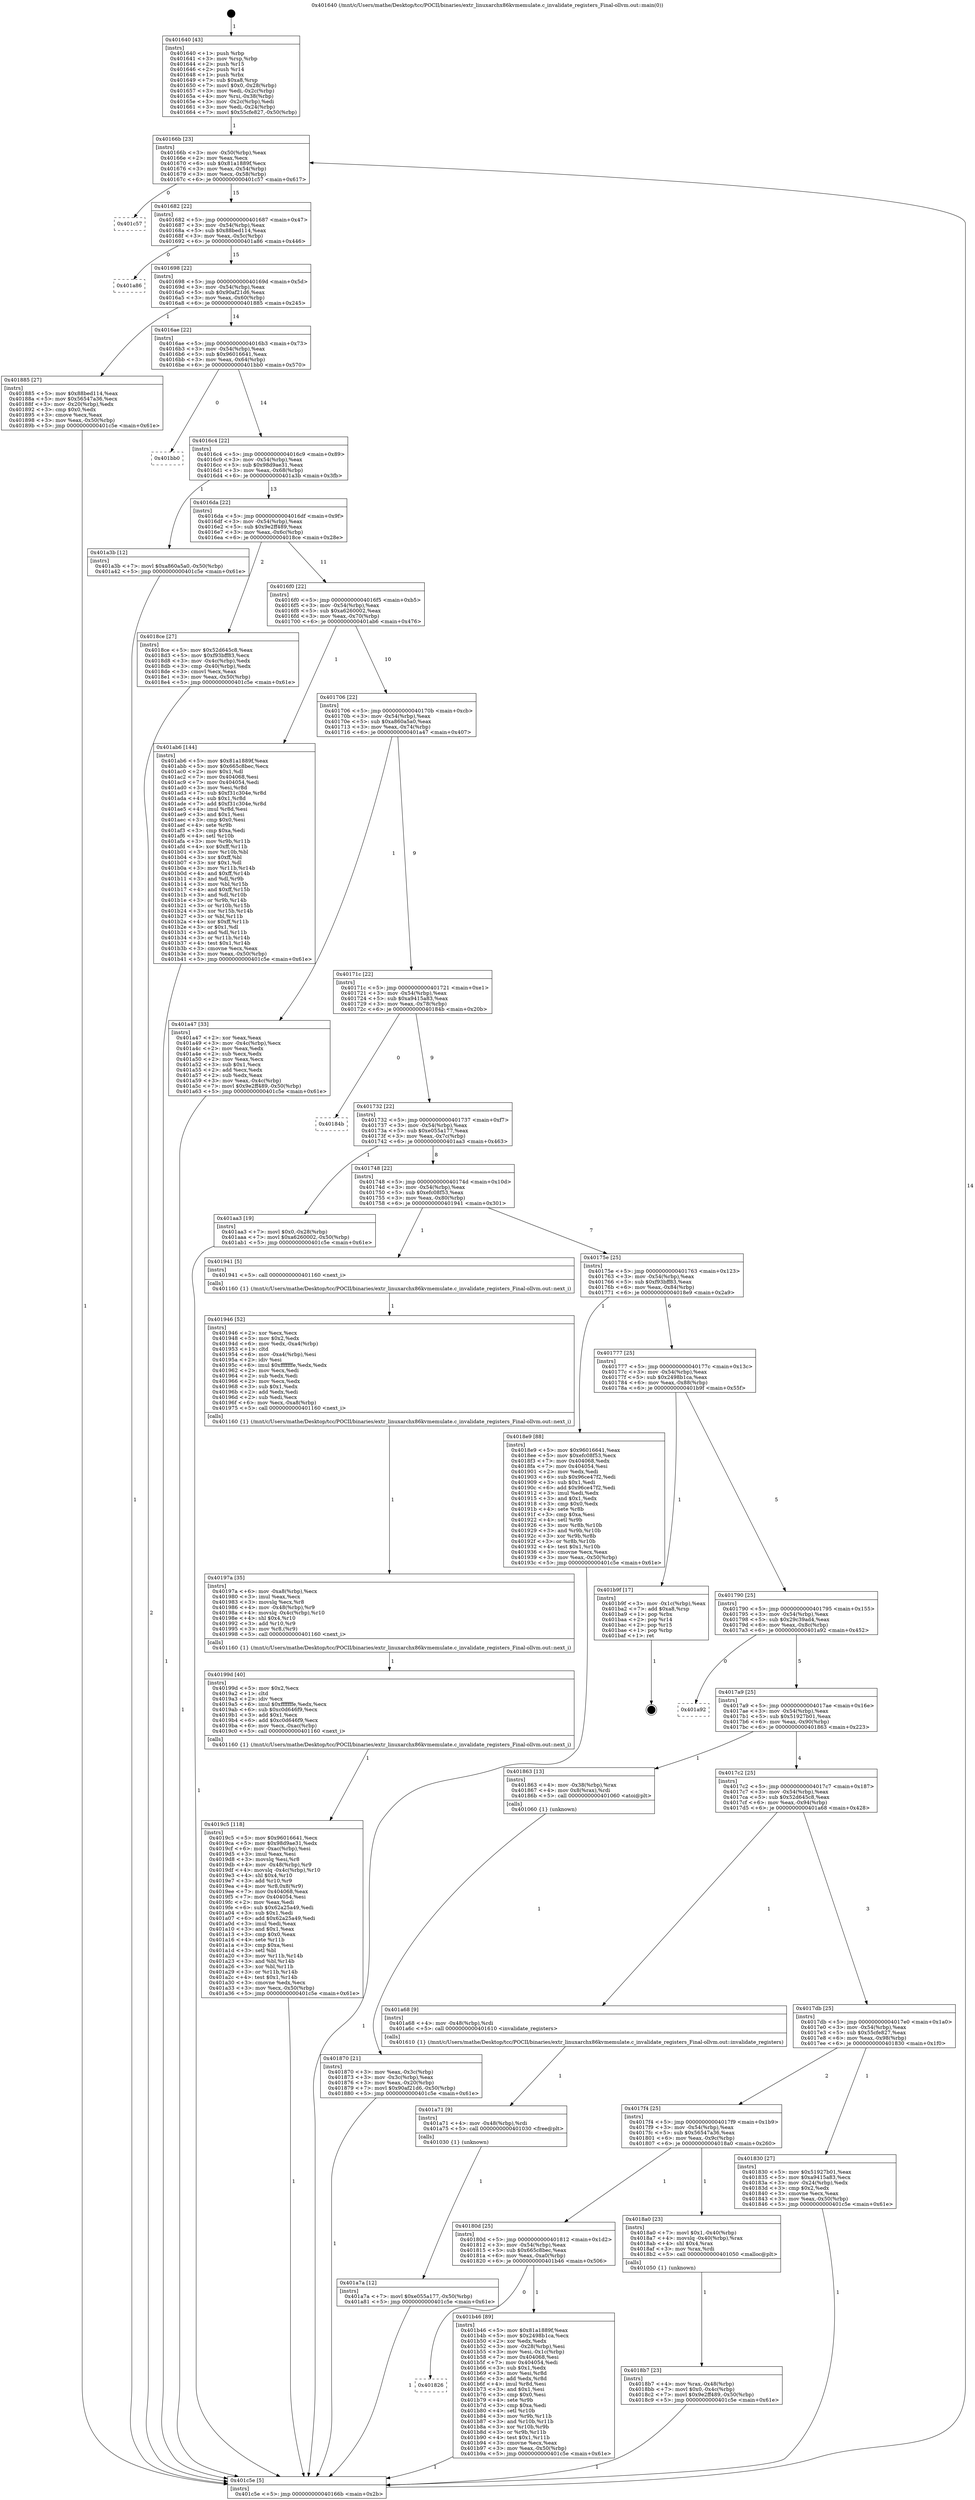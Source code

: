 digraph "0x401640" {
  label = "0x401640 (/mnt/c/Users/mathe/Desktop/tcc/POCII/binaries/extr_linuxarchx86kvmemulate.c_invalidate_registers_Final-ollvm.out::main(0))"
  labelloc = "t"
  node[shape=record]

  Entry [label="",width=0.3,height=0.3,shape=circle,fillcolor=black,style=filled]
  "0x40166b" [label="{
     0x40166b [23]\l
     | [instrs]\l
     &nbsp;&nbsp;0x40166b \<+3\>: mov -0x50(%rbp),%eax\l
     &nbsp;&nbsp;0x40166e \<+2\>: mov %eax,%ecx\l
     &nbsp;&nbsp;0x401670 \<+6\>: sub $0x81a1889f,%ecx\l
     &nbsp;&nbsp;0x401676 \<+3\>: mov %eax,-0x54(%rbp)\l
     &nbsp;&nbsp;0x401679 \<+3\>: mov %ecx,-0x58(%rbp)\l
     &nbsp;&nbsp;0x40167c \<+6\>: je 0000000000401c57 \<main+0x617\>\l
  }"]
  "0x401c57" [label="{
     0x401c57\l
  }", style=dashed]
  "0x401682" [label="{
     0x401682 [22]\l
     | [instrs]\l
     &nbsp;&nbsp;0x401682 \<+5\>: jmp 0000000000401687 \<main+0x47\>\l
     &nbsp;&nbsp;0x401687 \<+3\>: mov -0x54(%rbp),%eax\l
     &nbsp;&nbsp;0x40168a \<+5\>: sub $0x88bed114,%eax\l
     &nbsp;&nbsp;0x40168f \<+3\>: mov %eax,-0x5c(%rbp)\l
     &nbsp;&nbsp;0x401692 \<+6\>: je 0000000000401a86 \<main+0x446\>\l
  }"]
  Exit [label="",width=0.3,height=0.3,shape=circle,fillcolor=black,style=filled,peripheries=2]
  "0x401a86" [label="{
     0x401a86\l
  }", style=dashed]
  "0x401698" [label="{
     0x401698 [22]\l
     | [instrs]\l
     &nbsp;&nbsp;0x401698 \<+5\>: jmp 000000000040169d \<main+0x5d\>\l
     &nbsp;&nbsp;0x40169d \<+3\>: mov -0x54(%rbp),%eax\l
     &nbsp;&nbsp;0x4016a0 \<+5\>: sub $0x90af21d6,%eax\l
     &nbsp;&nbsp;0x4016a5 \<+3\>: mov %eax,-0x60(%rbp)\l
     &nbsp;&nbsp;0x4016a8 \<+6\>: je 0000000000401885 \<main+0x245\>\l
  }"]
  "0x401826" [label="{
     0x401826\l
  }", style=dashed]
  "0x401885" [label="{
     0x401885 [27]\l
     | [instrs]\l
     &nbsp;&nbsp;0x401885 \<+5\>: mov $0x88bed114,%eax\l
     &nbsp;&nbsp;0x40188a \<+5\>: mov $0x56547a36,%ecx\l
     &nbsp;&nbsp;0x40188f \<+3\>: mov -0x20(%rbp),%edx\l
     &nbsp;&nbsp;0x401892 \<+3\>: cmp $0x0,%edx\l
     &nbsp;&nbsp;0x401895 \<+3\>: cmove %ecx,%eax\l
     &nbsp;&nbsp;0x401898 \<+3\>: mov %eax,-0x50(%rbp)\l
     &nbsp;&nbsp;0x40189b \<+5\>: jmp 0000000000401c5e \<main+0x61e\>\l
  }"]
  "0x4016ae" [label="{
     0x4016ae [22]\l
     | [instrs]\l
     &nbsp;&nbsp;0x4016ae \<+5\>: jmp 00000000004016b3 \<main+0x73\>\l
     &nbsp;&nbsp;0x4016b3 \<+3\>: mov -0x54(%rbp),%eax\l
     &nbsp;&nbsp;0x4016b6 \<+5\>: sub $0x96016641,%eax\l
     &nbsp;&nbsp;0x4016bb \<+3\>: mov %eax,-0x64(%rbp)\l
     &nbsp;&nbsp;0x4016be \<+6\>: je 0000000000401bb0 \<main+0x570\>\l
  }"]
  "0x401b46" [label="{
     0x401b46 [89]\l
     | [instrs]\l
     &nbsp;&nbsp;0x401b46 \<+5\>: mov $0x81a1889f,%eax\l
     &nbsp;&nbsp;0x401b4b \<+5\>: mov $0x2498b1ca,%ecx\l
     &nbsp;&nbsp;0x401b50 \<+2\>: xor %edx,%edx\l
     &nbsp;&nbsp;0x401b52 \<+3\>: mov -0x28(%rbp),%esi\l
     &nbsp;&nbsp;0x401b55 \<+3\>: mov %esi,-0x1c(%rbp)\l
     &nbsp;&nbsp;0x401b58 \<+7\>: mov 0x404068,%esi\l
     &nbsp;&nbsp;0x401b5f \<+7\>: mov 0x404054,%edi\l
     &nbsp;&nbsp;0x401b66 \<+3\>: sub $0x1,%edx\l
     &nbsp;&nbsp;0x401b69 \<+3\>: mov %esi,%r8d\l
     &nbsp;&nbsp;0x401b6c \<+3\>: add %edx,%r8d\l
     &nbsp;&nbsp;0x401b6f \<+4\>: imul %r8d,%esi\l
     &nbsp;&nbsp;0x401b73 \<+3\>: and $0x1,%esi\l
     &nbsp;&nbsp;0x401b76 \<+3\>: cmp $0x0,%esi\l
     &nbsp;&nbsp;0x401b79 \<+4\>: sete %r9b\l
     &nbsp;&nbsp;0x401b7d \<+3\>: cmp $0xa,%edi\l
     &nbsp;&nbsp;0x401b80 \<+4\>: setl %r10b\l
     &nbsp;&nbsp;0x401b84 \<+3\>: mov %r9b,%r11b\l
     &nbsp;&nbsp;0x401b87 \<+3\>: and %r10b,%r11b\l
     &nbsp;&nbsp;0x401b8a \<+3\>: xor %r10b,%r9b\l
     &nbsp;&nbsp;0x401b8d \<+3\>: or %r9b,%r11b\l
     &nbsp;&nbsp;0x401b90 \<+4\>: test $0x1,%r11b\l
     &nbsp;&nbsp;0x401b94 \<+3\>: cmovne %ecx,%eax\l
     &nbsp;&nbsp;0x401b97 \<+3\>: mov %eax,-0x50(%rbp)\l
     &nbsp;&nbsp;0x401b9a \<+5\>: jmp 0000000000401c5e \<main+0x61e\>\l
  }"]
  "0x401bb0" [label="{
     0x401bb0\l
  }", style=dashed]
  "0x4016c4" [label="{
     0x4016c4 [22]\l
     | [instrs]\l
     &nbsp;&nbsp;0x4016c4 \<+5\>: jmp 00000000004016c9 \<main+0x89\>\l
     &nbsp;&nbsp;0x4016c9 \<+3\>: mov -0x54(%rbp),%eax\l
     &nbsp;&nbsp;0x4016cc \<+5\>: sub $0x98d9ae31,%eax\l
     &nbsp;&nbsp;0x4016d1 \<+3\>: mov %eax,-0x68(%rbp)\l
     &nbsp;&nbsp;0x4016d4 \<+6\>: je 0000000000401a3b \<main+0x3fb\>\l
  }"]
  "0x401a7a" [label="{
     0x401a7a [12]\l
     | [instrs]\l
     &nbsp;&nbsp;0x401a7a \<+7\>: movl $0xe055a177,-0x50(%rbp)\l
     &nbsp;&nbsp;0x401a81 \<+5\>: jmp 0000000000401c5e \<main+0x61e\>\l
  }"]
  "0x401a3b" [label="{
     0x401a3b [12]\l
     | [instrs]\l
     &nbsp;&nbsp;0x401a3b \<+7\>: movl $0xa860a5a0,-0x50(%rbp)\l
     &nbsp;&nbsp;0x401a42 \<+5\>: jmp 0000000000401c5e \<main+0x61e\>\l
  }"]
  "0x4016da" [label="{
     0x4016da [22]\l
     | [instrs]\l
     &nbsp;&nbsp;0x4016da \<+5\>: jmp 00000000004016df \<main+0x9f\>\l
     &nbsp;&nbsp;0x4016df \<+3\>: mov -0x54(%rbp),%eax\l
     &nbsp;&nbsp;0x4016e2 \<+5\>: sub $0x9e2ff489,%eax\l
     &nbsp;&nbsp;0x4016e7 \<+3\>: mov %eax,-0x6c(%rbp)\l
     &nbsp;&nbsp;0x4016ea \<+6\>: je 00000000004018ce \<main+0x28e\>\l
  }"]
  "0x401a71" [label="{
     0x401a71 [9]\l
     | [instrs]\l
     &nbsp;&nbsp;0x401a71 \<+4\>: mov -0x48(%rbp),%rdi\l
     &nbsp;&nbsp;0x401a75 \<+5\>: call 0000000000401030 \<free@plt\>\l
     | [calls]\l
     &nbsp;&nbsp;0x401030 \{1\} (unknown)\l
  }"]
  "0x4018ce" [label="{
     0x4018ce [27]\l
     | [instrs]\l
     &nbsp;&nbsp;0x4018ce \<+5\>: mov $0x52d645c8,%eax\l
     &nbsp;&nbsp;0x4018d3 \<+5\>: mov $0xf93bff83,%ecx\l
     &nbsp;&nbsp;0x4018d8 \<+3\>: mov -0x4c(%rbp),%edx\l
     &nbsp;&nbsp;0x4018db \<+3\>: cmp -0x40(%rbp),%edx\l
     &nbsp;&nbsp;0x4018de \<+3\>: cmovl %ecx,%eax\l
     &nbsp;&nbsp;0x4018e1 \<+3\>: mov %eax,-0x50(%rbp)\l
     &nbsp;&nbsp;0x4018e4 \<+5\>: jmp 0000000000401c5e \<main+0x61e\>\l
  }"]
  "0x4016f0" [label="{
     0x4016f0 [22]\l
     | [instrs]\l
     &nbsp;&nbsp;0x4016f0 \<+5\>: jmp 00000000004016f5 \<main+0xb5\>\l
     &nbsp;&nbsp;0x4016f5 \<+3\>: mov -0x54(%rbp),%eax\l
     &nbsp;&nbsp;0x4016f8 \<+5\>: sub $0xa6260002,%eax\l
     &nbsp;&nbsp;0x4016fd \<+3\>: mov %eax,-0x70(%rbp)\l
     &nbsp;&nbsp;0x401700 \<+6\>: je 0000000000401ab6 \<main+0x476\>\l
  }"]
  "0x4019c5" [label="{
     0x4019c5 [118]\l
     | [instrs]\l
     &nbsp;&nbsp;0x4019c5 \<+5\>: mov $0x96016641,%ecx\l
     &nbsp;&nbsp;0x4019ca \<+5\>: mov $0x98d9ae31,%edx\l
     &nbsp;&nbsp;0x4019cf \<+6\>: mov -0xac(%rbp),%esi\l
     &nbsp;&nbsp;0x4019d5 \<+3\>: imul %eax,%esi\l
     &nbsp;&nbsp;0x4019d8 \<+3\>: movslq %esi,%r8\l
     &nbsp;&nbsp;0x4019db \<+4\>: mov -0x48(%rbp),%r9\l
     &nbsp;&nbsp;0x4019df \<+4\>: movslq -0x4c(%rbp),%r10\l
     &nbsp;&nbsp;0x4019e3 \<+4\>: shl $0x4,%r10\l
     &nbsp;&nbsp;0x4019e7 \<+3\>: add %r10,%r9\l
     &nbsp;&nbsp;0x4019ea \<+4\>: mov %r8,0x8(%r9)\l
     &nbsp;&nbsp;0x4019ee \<+7\>: mov 0x404068,%eax\l
     &nbsp;&nbsp;0x4019f5 \<+7\>: mov 0x404054,%esi\l
     &nbsp;&nbsp;0x4019fc \<+2\>: mov %eax,%edi\l
     &nbsp;&nbsp;0x4019fe \<+6\>: sub $0x62a25a49,%edi\l
     &nbsp;&nbsp;0x401a04 \<+3\>: sub $0x1,%edi\l
     &nbsp;&nbsp;0x401a07 \<+6\>: add $0x62a25a49,%edi\l
     &nbsp;&nbsp;0x401a0d \<+3\>: imul %edi,%eax\l
     &nbsp;&nbsp;0x401a10 \<+3\>: and $0x1,%eax\l
     &nbsp;&nbsp;0x401a13 \<+3\>: cmp $0x0,%eax\l
     &nbsp;&nbsp;0x401a16 \<+4\>: sete %r11b\l
     &nbsp;&nbsp;0x401a1a \<+3\>: cmp $0xa,%esi\l
     &nbsp;&nbsp;0x401a1d \<+3\>: setl %bl\l
     &nbsp;&nbsp;0x401a20 \<+3\>: mov %r11b,%r14b\l
     &nbsp;&nbsp;0x401a23 \<+3\>: and %bl,%r14b\l
     &nbsp;&nbsp;0x401a26 \<+3\>: xor %bl,%r11b\l
     &nbsp;&nbsp;0x401a29 \<+3\>: or %r11b,%r14b\l
     &nbsp;&nbsp;0x401a2c \<+4\>: test $0x1,%r14b\l
     &nbsp;&nbsp;0x401a30 \<+3\>: cmovne %edx,%ecx\l
     &nbsp;&nbsp;0x401a33 \<+3\>: mov %ecx,-0x50(%rbp)\l
     &nbsp;&nbsp;0x401a36 \<+5\>: jmp 0000000000401c5e \<main+0x61e\>\l
  }"]
  "0x401ab6" [label="{
     0x401ab6 [144]\l
     | [instrs]\l
     &nbsp;&nbsp;0x401ab6 \<+5\>: mov $0x81a1889f,%eax\l
     &nbsp;&nbsp;0x401abb \<+5\>: mov $0x665c8bec,%ecx\l
     &nbsp;&nbsp;0x401ac0 \<+2\>: mov $0x1,%dl\l
     &nbsp;&nbsp;0x401ac2 \<+7\>: mov 0x404068,%esi\l
     &nbsp;&nbsp;0x401ac9 \<+7\>: mov 0x404054,%edi\l
     &nbsp;&nbsp;0x401ad0 \<+3\>: mov %esi,%r8d\l
     &nbsp;&nbsp;0x401ad3 \<+7\>: sub $0xf31c304e,%r8d\l
     &nbsp;&nbsp;0x401ada \<+4\>: sub $0x1,%r8d\l
     &nbsp;&nbsp;0x401ade \<+7\>: add $0xf31c304e,%r8d\l
     &nbsp;&nbsp;0x401ae5 \<+4\>: imul %r8d,%esi\l
     &nbsp;&nbsp;0x401ae9 \<+3\>: and $0x1,%esi\l
     &nbsp;&nbsp;0x401aec \<+3\>: cmp $0x0,%esi\l
     &nbsp;&nbsp;0x401aef \<+4\>: sete %r9b\l
     &nbsp;&nbsp;0x401af3 \<+3\>: cmp $0xa,%edi\l
     &nbsp;&nbsp;0x401af6 \<+4\>: setl %r10b\l
     &nbsp;&nbsp;0x401afa \<+3\>: mov %r9b,%r11b\l
     &nbsp;&nbsp;0x401afd \<+4\>: xor $0xff,%r11b\l
     &nbsp;&nbsp;0x401b01 \<+3\>: mov %r10b,%bl\l
     &nbsp;&nbsp;0x401b04 \<+3\>: xor $0xff,%bl\l
     &nbsp;&nbsp;0x401b07 \<+3\>: xor $0x1,%dl\l
     &nbsp;&nbsp;0x401b0a \<+3\>: mov %r11b,%r14b\l
     &nbsp;&nbsp;0x401b0d \<+4\>: and $0xff,%r14b\l
     &nbsp;&nbsp;0x401b11 \<+3\>: and %dl,%r9b\l
     &nbsp;&nbsp;0x401b14 \<+3\>: mov %bl,%r15b\l
     &nbsp;&nbsp;0x401b17 \<+4\>: and $0xff,%r15b\l
     &nbsp;&nbsp;0x401b1b \<+3\>: and %dl,%r10b\l
     &nbsp;&nbsp;0x401b1e \<+3\>: or %r9b,%r14b\l
     &nbsp;&nbsp;0x401b21 \<+3\>: or %r10b,%r15b\l
     &nbsp;&nbsp;0x401b24 \<+3\>: xor %r15b,%r14b\l
     &nbsp;&nbsp;0x401b27 \<+3\>: or %bl,%r11b\l
     &nbsp;&nbsp;0x401b2a \<+4\>: xor $0xff,%r11b\l
     &nbsp;&nbsp;0x401b2e \<+3\>: or $0x1,%dl\l
     &nbsp;&nbsp;0x401b31 \<+3\>: and %dl,%r11b\l
     &nbsp;&nbsp;0x401b34 \<+3\>: or %r11b,%r14b\l
     &nbsp;&nbsp;0x401b37 \<+4\>: test $0x1,%r14b\l
     &nbsp;&nbsp;0x401b3b \<+3\>: cmovne %ecx,%eax\l
     &nbsp;&nbsp;0x401b3e \<+3\>: mov %eax,-0x50(%rbp)\l
     &nbsp;&nbsp;0x401b41 \<+5\>: jmp 0000000000401c5e \<main+0x61e\>\l
  }"]
  "0x401706" [label="{
     0x401706 [22]\l
     | [instrs]\l
     &nbsp;&nbsp;0x401706 \<+5\>: jmp 000000000040170b \<main+0xcb\>\l
     &nbsp;&nbsp;0x40170b \<+3\>: mov -0x54(%rbp),%eax\l
     &nbsp;&nbsp;0x40170e \<+5\>: sub $0xa860a5a0,%eax\l
     &nbsp;&nbsp;0x401713 \<+3\>: mov %eax,-0x74(%rbp)\l
     &nbsp;&nbsp;0x401716 \<+6\>: je 0000000000401a47 \<main+0x407\>\l
  }"]
  "0x40199d" [label="{
     0x40199d [40]\l
     | [instrs]\l
     &nbsp;&nbsp;0x40199d \<+5\>: mov $0x2,%ecx\l
     &nbsp;&nbsp;0x4019a2 \<+1\>: cltd\l
     &nbsp;&nbsp;0x4019a3 \<+2\>: idiv %ecx\l
     &nbsp;&nbsp;0x4019a5 \<+6\>: imul $0xfffffffe,%edx,%ecx\l
     &nbsp;&nbsp;0x4019ab \<+6\>: sub $0xc0d646f9,%ecx\l
     &nbsp;&nbsp;0x4019b1 \<+3\>: add $0x1,%ecx\l
     &nbsp;&nbsp;0x4019b4 \<+6\>: add $0xc0d646f9,%ecx\l
     &nbsp;&nbsp;0x4019ba \<+6\>: mov %ecx,-0xac(%rbp)\l
     &nbsp;&nbsp;0x4019c0 \<+5\>: call 0000000000401160 \<next_i\>\l
     | [calls]\l
     &nbsp;&nbsp;0x401160 \{1\} (/mnt/c/Users/mathe/Desktop/tcc/POCII/binaries/extr_linuxarchx86kvmemulate.c_invalidate_registers_Final-ollvm.out::next_i)\l
  }"]
  "0x401a47" [label="{
     0x401a47 [33]\l
     | [instrs]\l
     &nbsp;&nbsp;0x401a47 \<+2\>: xor %eax,%eax\l
     &nbsp;&nbsp;0x401a49 \<+3\>: mov -0x4c(%rbp),%ecx\l
     &nbsp;&nbsp;0x401a4c \<+2\>: mov %eax,%edx\l
     &nbsp;&nbsp;0x401a4e \<+2\>: sub %ecx,%edx\l
     &nbsp;&nbsp;0x401a50 \<+2\>: mov %eax,%ecx\l
     &nbsp;&nbsp;0x401a52 \<+3\>: sub $0x1,%ecx\l
     &nbsp;&nbsp;0x401a55 \<+2\>: add %ecx,%edx\l
     &nbsp;&nbsp;0x401a57 \<+2\>: sub %edx,%eax\l
     &nbsp;&nbsp;0x401a59 \<+3\>: mov %eax,-0x4c(%rbp)\l
     &nbsp;&nbsp;0x401a5c \<+7\>: movl $0x9e2ff489,-0x50(%rbp)\l
     &nbsp;&nbsp;0x401a63 \<+5\>: jmp 0000000000401c5e \<main+0x61e\>\l
  }"]
  "0x40171c" [label="{
     0x40171c [22]\l
     | [instrs]\l
     &nbsp;&nbsp;0x40171c \<+5\>: jmp 0000000000401721 \<main+0xe1\>\l
     &nbsp;&nbsp;0x401721 \<+3\>: mov -0x54(%rbp),%eax\l
     &nbsp;&nbsp;0x401724 \<+5\>: sub $0xa9415a83,%eax\l
     &nbsp;&nbsp;0x401729 \<+3\>: mov %eax,-0x78(%rbp)\l
     &nbsp;&nbsp;0x40172c \<+6\>: je 000000000040184b \<main+0x20b\>\l
  }"]
  "0x40197a" [label="{
     0x40197a [35]\l
     | [instrs]\l
     &nbsp;&nbsp;0x40197a \<+6\>: mov -0xa8(%rbp),%ecx\l
     &nbsp;&nbsp;0x401980 \<+3\>: imul %eax,%ecx\l
     &nbsp;&nbsp;0x401983 \<+3\>: movslq %ecx,%r8\l
     &nbsp;&nbsp;0x401986 \<+4\>: mov -0x48(%rbp),%r9\l
     &nbsp;&nbsp;0x40198a \<+4\>: movslq -0x4c(%rbp),%r10\l
     &nbsp;&nbsp;0x40198e \<+4\>: shl $0x4,%r10\l
     &nbsp;&nbsp;0x401992 \<+3\>: add %r10,%r9\l
     &nbsp;&nbsp;0x401995 \<+3\>: mov %r8,(%r9)\l
     &nbsp;&nbsp;0x401998 \<+5\>: call 0000000000401160 \<next_i\>\l
     | [calls]\l
     &nbsp;&nbsp;0x401160 \{1\} (/mnt/c/Users/mathe/Desktop/tcc/POCII/binaries/extr_linuxarchx86kvmemulate.c_invalidate_registers_Final-ollvm.out::next_i)\l
  }"]
  "0x40184b" [label="{
     0x40184b\l
  }", style=dashed]
  "0x401732" [label="{
     0x401732 [22]\l
     | [instrs]\l
     &nbsp;&nbsp;0x401732 \<+5\>: jmp 0000000000401737 \<main+0xf7\>\l
     &nbsp;&nbsp;0x401737 \<+3\>: mov -0x54(%rbp),%eax\l
     &nbsp;&nbsp;0x40173a \<+5\>: sub $0xe055a177,%eax\l
     &nbsp;&nbsp;0x40173f \<+3\>: mov %eax,-0x7c(%rbp)\l
     &nbsp;&nbsp;0x401742 \<+6\>: je 0000000000401aa3 \<main+0x463\>\l
  }"]
  "0x401946" [label="{
     0x401946 [52]\l
     | [instrs]\l
     &nbsp;&nbsp;0x401946 \<+2\>: xor %ecx,%ecx\l
     &nbsp;&nbsp;0x401948 \<+5\>: mov $0x2,%edx\l
     &nbsp;&nbsp;0x40194d \<+6\>: mov %edx,-0xa4(%rbp)\l
     &nbsp;&nbsp;0x401953 \<+1\>: cltd\l
     &nbsp;&nbsp;0x401954 \<+6\>: mov -0xa4(%rbp),%esi\l
     &nbsp;&nbsp;0x40195a \<+2\>: idiv %esi\l
     &nbsp;&nbsp;0x40195c \<+6\>: imul $0xfffffffe,%edx,%edx\l
     &nbsp;&nbsp;0x401962 \<+2\>: mov %ecx,%edi\l
     &nbsp;&nbsp;0x401964 \<+2\>: sub %edx,%edi\l
     &nbsp;&nbsp;0x401966 \<+2\>: mov %ecx,%edx\l
     &nbsp;&nbsp;0x401968 \<+3\>: sub $0x1,%edx\l
     &nbsp;&nbsp;0x40196b \<+2\>: add %edx,%edi\l
     &nbsp;&nbsp;0x40196d \<+2\>: sub %edi,%ecx\l
     &nbsp;&nbsp;0x40196f \<+6\>: mov %ecx,-0xa8(%rbp)\l
     &nbsp;&nbsp;0x401975 \<+5\>: call 0000000000401160 \<next_i\>\l
     | [calls]\l
     &nbsp;&nbsp;0x401160 \{1\} (/mnt/c/Users/mathe/Desktop/tcc/POCII/binaries/extr_linuxarchx86kvmemulate.c_invalidate_registers_Final-ollvm.out::next_i)\l
  }"]
  "0x401aa3" [label="{
     0x401aa3 [19]\l
     | [instrs]\l
     &nbsp;&nbsp;0x401aa3 \<+7\>: movl $0x0,-0x28(%rbp)\l
     &nbsp;&nbsp;0x401aaa \<+7\>: movl $0xa6260002,-0x50(%rbp)\l
     &nbsp;&nbsp;0x401ab1 \<+5\>: jmp 0000000000401c5e \<main+0x61e\>\l
  }"]
  "0x401748" [label="{
     0x401748 [22]\l
     | [instrs]\l
     &nbsp;&nbsp;0x401748 \<+5\>: jmp 000000000040174d \<main+0x10d\>\l
     &nbsp;&nbsp;0x40174d \<+3\>: mov -0x54(%rbp),%eax\l
     &nbsp;&nbsp;0x401750 \<+5\>: sub $0xefc08f53,%eax\l
     &nbsp;&nbsp;0x401755 \<+3\>: mov %eax,-0x80(%rbp)\l
     &nbsp;&nbsp;0x401758 \<+6\>: je 0000000000401941 \<main+0x301\>\l
  }"]
  "0x4018b7" [label="{
     0x4018b7 [23]\l
     | [instrs]\l
     &nbsp;&nbsp;0x4018b7 \<+4\>: mov %rax,-0x48(%rbp)\l
     &nbsp;&nbsp;0x4018bb \<+7\>: movl $0x0,-0x4c(%rbp)\l
     &nbsp;&nbsp;0x4018c2 \<+7\>: movl $0x9e2ff489,-0x50(%rbp)\l
     &nbsp;&nbsp;0x4018c9 \<+5\>: jmp 0000000000401c5e \<main+0x61e\>\l
  }"]
  "0x401941" [label="{
     0x401941 [5]\l
     | [instrs]\l
     &nbsp;&nbsp;0x401941 \<+5\>: call 0000000000401160 \<next_i\>\l
     | [calls]\l
     &nbsp;&nbsp;0x401160 \{1\} (/mnt/c/Users/mathe/Desktop/tcc/POCII/binaries/extr_linuxarchx86kvmemulate.c_invalidate_registers_Final-ollvm.out::next_i)\l
  }"]
  "0x40175e" [label="{
     0x40175e [25]\l
     | [instrs]\l
     &nbsp;&nbsp;0x40175e \<+5\>: jmp 0000000000401763 \<main+0x123\>\l
     &nbsp;&nbsp;0x401763 \<+3\>: mov -0x54(%rbp),%eax\l
     &nbsp;&nbsp;0x401766 \<+5\>: sub $0xf93bff83,%eax\l
     &nbsp;&nbsp;0x40176b \<+6\>: mov %eax,-0x84(%rbp)\l
     &nbsp;&nbsp;0x401771 \<+6\>: je 00000000004018e9 \<main+0x2a9\>\l
  }"]
  "0x40180d" [label="{
     0x40180d [25]\l
     | [instrs]\l
     &nbsp;&nbsp;0x40180d \<+5\>: jmp 0000000000401812 \<main+0x1d2\>\l
     &nbsp;&nbsp;0x401812 \<+3\>: mov -0x54(%rbp),%eax\l
     &nbsp;&nbsp;0x401815 \<+5\>: sub $0x665c8bec,%eax\l
     &nbsp;&nbsp;0x40181a \<+6\>: mov %eax,-0xa0(%rbp)\l
     &nbsp;&nbsp;0x401820 \<+6\>: je 0000000000401b46 \<main+0x506\>\l
  }"]
  "0x4018e9" [label="{
     0x4018e9 [88]\l
     | [instrs]\l
     &nbsp;&nbsp;0x4018e9 \<+5\>: mov $0x96016641,%eax\l
     &nbsp;&nbsp;0x4018ee \<+5\>: mov $0xefc08f53,%ecx\l
     &nbsp;&nbsp;0x4018f3 \<+7\>: mov 0x404068,%edx\l
     &nbsp;&nbsp;0x4018fa \<+7\>: mov 0x404054,%esi\l
     &nbsp;&nbsp;0x401901 \<+2\>: mov %edx,%edi\l
     &nbsp;&nbsp;0x401903 \<+6\>: sub $0x96ce47f2,%edi\l
     &nbsp;&nbsp;0x401909 \<+3\>: sub $0x1,%edi\l
     &nbsp;&nbsp;0x40190c \<+6\>: add $0x96ce47f2,%edi\l
     &nbsp;&nbsp;0x401912 \<+3\>: imul %edi,%edx\l
     &nbsp;&nbsp;0x401915 \<+3\>: and $0x1,%edx\l
     &nbsp;&nbsp;0x401918 \<+3\>: cmp $0x0,%edx\l
     &nbsp;&nbsp;0x40191b \<+4\>: sete %r8b\l
     &nbsp;&nbsp;0x40191f \<+3\>: cmp $0xa,%esi\l
     &nbsp;&nbsp;0x401922 \<+4\>: setl %r9b\l
     &nbsp;&nbsp;0x401926 \<+3\>: mov %r8b,%r10b\l
     &nbsp;&nbsp;0x401929 \<+3\>: and %r9b,%r10b\l
     &nbsp;&nbsp;0x40192c \<+3\>: xor %r9b,%r8b\l
     &nbsp;&nbsp;0x40192f \<+3\>: or %r8b,%r10b\l
     &nbsp;&nbsp;0x401932 \<+4\>: test $0x1,%r10b\l
     &nbsp;&nbsp;0x401936 \<+3\>: cmovne %ecx,%eax\l
     &nbsp;&nbsp;0x401939 \<+3\>: mov %eax,-0x50(%rbp)\l
     &nbsp;&nbsp;0x40193c \<+5\>: jmp 0000000000401c5e \<main+0x61e\>\l
  }"]
  "0x401777" [label="{
     0x401777 [25]\l
     | [instrs]\l
     &nbsp;&nbsp;0x401777 \<+5\>: jmp 000000000040177c \<main+0x13c\>\l
     &nbsp;&nbsp;0x40177c \<+3\>: mov -0x54(%rbp),%eax\l
     &nbsp;&nbsp;0x40177f \<+5\>: sub $0x2498b1ca,%eax\l
     &nbsp;&nbsp;0x401784 \<+6\>: mov %eax,-0x88(%rbp)\l
     &nbsp;&nbsp;0x40178a \<+6\>: je 0000000000401b9f \<main+0x55f\>\l
  }"]
  "0x4018a0" [label="{
     0x4018a0 [23]\l
     | [instrs]\l
     &nbsp;&nbsp;0x4018a0 \<+7\>: movl $0x1,-0x40(%rbp)\l
     &nbsp;&nbsp;0x4018a7 \<+4\>: movslq -0x40(%rbp),%rax\l
     &nbsp;&nbsp;0x4018ab \<+4\>: shl $0x4,%rax\l
     &nbsp;&nbsp;0x4018af \<+3\>: mov %rax,%rdi\l
     &nbsp;&nbsp;0x4018b2 \<+5\>: call 0000000000401050 \<malloc@plt\>\l
     | [calls]\l
     &nbsp;&nbsp;0x401050 \{1\} (unknown)\l
  }"]
  "0x401b9f" [label="{
     0x401b9f [17]\l
     | [instrs]\l
     &nbsp;&nbsp;0x401b9f \<+3\>: mov -0x1c(%rbp),%eax\l
     &nbsp;&nbsp;0x401ba2 \<+7\>: add $0xa8,%rsp\l
     &nbsp;&nbsp;0x401ba9 \<+1\>: pop %rbx\l
     &nbsp;&nbsp;0x401baa \<+2\>: pop %r14\l
     &nbsp;&nbsp;0x401bac \<+2\>: pop %r15\l
     &nbsp;&nbsp;0x401bae \<+1\>: pop %rbp\l
     &nbsp;&nbsp;0x401baf \<+1\>: ret\l
  }"]
  "0x401790" [label="{
     0x401790 [25]\l
     | [instrs]\l
     &nbsp;&nbsp;0x401790 \<+5\>: jmp 0000000000401795 \<main+0x155\>\l
     &nbsp;&nbsp;0x401795 \<+3\>: mov -0x54(%rbp),%eax\l
     &nbsp;&nbsp;0x401798 \<+5\>: sub $0x29c39ad4,%eax\l
     &nbsp;&nbsp;0x40179d \<+6\>: mov %eax,-0x8c(%rbp)\l
     &nbsp;&nbsp;0x4017a3 \<+6\>: je 0000000000401a92 \<main+0x452\>\l
  }"]
  "0x401870" [label="{
     0x401870 [21]\l
     | [instrs]\l
     &nbsp;&nbsp;0x401870 \<+3\>: mov %eax,-0x3c(%rbp)\l
     &nbsp;&nbsp;0x401873 \<+3\>: mov -0x3c(%rbp),%eax\l
     &nbsp;&nbsp;0x401876 \<+3\>: mov %eax,-0x20(%rbp)\l
     &nbsp;&nbsp;0x401879 \<+7\>: movl $0x90af21d6,-0x50(%rbp)\l
     &nbsp;&nbsp;0x401880 \<+5\>: jmp 0000000000401c5e \<main+0x61e\>\l
  }"]
  "0x401a92" [label="{
     0x401a92\l
  }", style=dashed]
  "0x4017a9" [label="{
     0x4017a9 [25]\l
     | [instrs]\l
     &nbsp;&nbsp;0x4017a9 \<+5\>: jmp 00000000004017ae \<main+0x16e\>\l
     &nbsp;&nbsp;0x4017ae \<+3\>: mov -0x54(%rbp),%eax\l
     &nbsp;&nbsp;0x4017b1 \<+5\>: sub $0x51927b01,%eax\l
     &nbsp;&nbsp;0x4017b6 \<+6\>: mov %eax,-0x90(%rbp)\l
     &nbsp;&nbsp;0x4017bc \<+6\>: je 0000000000401863 \<main+0x223\>\l
  }"]
  "0x401640" [label="{
     0x401640 [43]\l
     | [instrs]\l
     &nbsp;&nbsp;0x401640 \<+1\>: push %rbp\l
     &nbsp;&nbsp;0x401641 \<+3\>: mov %rsp,%rbp\l
     &nbsp;&nbsp;0x401644 \<+2\>: push %r15\l
     &nbsp;&nbsp;0x401646 \<+2\>: push %r14\l
     &nbsp;&nbsp;0x401648 \<+1\>: push %rbx\l
     &nbsp;&nbsp;0x401649 \<+7\>: sub $0xa8,%rsp\l
     &nbsp;&nbsp;0x401650 \<+7\>: movl $0x0,-0x28(%rbp)\l
     &nbsp;&nbsp;0x401657 \<+3\>: mov %edi,-0x2c(%rbp)\l
     &nbsp;&nbsp;0x40165a \<+4\>: mov %rsi,-0x38(%rbp)\l
     &nbsp;&nbsp;0x40165e \<+3\>: mov -0x2c(%rbp),%edi\l
     &nbsp;&nbsp;0x401661 \<+3\>: mov %edi,-0x24(%rbp)\l
     &nbsp;&nbsp;0x401664 \<+7\>: movl $0x55cfe827,-0x50(%rbp)\l
  }"]
  "0x401863" [label="{
     0x401863 [13]\l
     | [instrs]\l
     &nbsp;&nbsp;0x401863 \<+4\>: mov -0x38(%rbp),%rax\l
     &nbsp;&nbsp;0x401867 \<+4\>: mov 0x8(%rax),%rdi\l
     &nbsp;&nbsp;0x40186b \<+5\>: call 0000000000401060 \<atoi@plt\>\l
     | [calls]\l
     &nbsp;&nbsp;0x401060 \{1\} (unknown)\l
  }"]
  "0x4017c2" [label="{
     0x4017c2 [25]\l
     | [instrs]\l
     &nbsp;&nbsp;0x4017c2 \<+5\>: jmp 00000000004017c7 \<main+0x187\>\l
     &nbsp;&nbsp;0x4017c7 \<+3\>: mov -0x54(%rbp),%eax\l
     &nbsp;&nbsp;0x4017ca \<+5\>: sub $0x52d645c8,%eax\l
     &nbsp;&nbsp;0x4017cf \<+6\>: mov %eax,-0x94(%rbp)\l
     &nbsp;&nbsp;0x4017d5 \<+6\>: je 0000000000401a68 \<main+0x428\>\l
  }"]
  "0x401c5e" [label="{
     0x401c5e [5]\l
     | [instrs]\l
     &nbsp;&nbsp;0x401c5e \<+5\>: jmp 000000000040166b \<main+0x2b\>\l
  }"]
  "0x401a68" [label="{
     0x401a68 [9]\l
     | [instrs]\l
     &nbsp;&nbsp;0x401a68 \<+4\>: mov -0x48(%rbp),%rdi\l
     &nbsp;&nbsp;0x401a6c \<+5\>: call 0000000000401610 \<invalidate_registers\>\l
     | [calls]\l
     &nbsp;&nbsp;0x401610 \{1\} (/mnt/c/Users/mathe/Desktop/tcc/POCII/binaries/extr_linuxarchx86kvmemulate.c_invalidate_registers_Final-ollvm.out::invalidate_registers)\l
  }"]
  "0x4017db" [label="{
     0x4017db [25]\l
     | [instrs]\l
     &nbsp;&nbsp;0x4017db \<+5\>: jmp 00000000004017e0 \<main+0x1a0\>\l
     &nbsp;&nbsp;0x4017e0 \<+3\>: mov -0x54(%rbp),%eax\l
     &nbsp;&nbsp;0x4017e3 \<+5\>: sub $0x55cfe827,%eax\l
     &nbsp;&nbsp;0x4017e8 \<+6\>: mov %eax,-0x98(%rbp)\l
     &nbsp;&nbsp;0x4017ee \<+6\>: je 0000000000401830 \<main+0x1f0\>\l
  }"]
  "0x4017f4" [label="{
     0x4017f4 [25]\l
     | [instrs]\l
     &nbsp;&nbsp;0x4017f4 \<+5\>: jmp 00000000004017f9 \<main+0x1b9\>\l
     &nbsp;&nbsp;0x4017f9 \<+3\>: mov -0x54(%rbp),%eax\l
     &nbsp;&nbsp;0x4017fc \<+5\>: sub $0x56547a36,%eax\l
     &nbsp;&nbsp;0x401801 \<+6\>: mov %eax,-0x9c(%rbp)\l
     &nbsp;&nbsp;0x401807 \<+6\>: je 00000000004018a0 \<main+0x260\>\l
  }"]
  "0x401830" [label="{
     0x401830 [27]\l
     | [instrs]\l
     &nbsp;&nbsp;0x401830 \<+5\>: mov $0x51927b01,%eax\l
     &nbsp;&nbsp;0x401835 \<+5\>: mov $0xa9415a83,%ecx\l
     &nbsp;&nbsp;0x40183a \<+3\>: mov -0x24(%rbp),%edx\l
     &nbsp;&nbsp;0x40183d \<+3\>: cmp $0x2,%edx\l
     &nbsp;&nbsp;0x401840 \<+3\>: cmovne %ecx,%eax\l
     &nbsp;&nbsp;0x401843 \<+3\>: mov %eax,-0x50(%rbp)\l
     &nbsp;&nbsp;0x401846 \<+5\>: jmp 0000000000401c5e \<main+0x61e\>\l
  }"]
  Entry -> "0x401640" [label=" 1"]
  "0x40166b" -> "0x401c57" [label=" 0"]
  "0x40166b" -> "0x401682" [label=" 15"]
  "0x401b9f" -> Exit [label=" 1"]
  "0x401682" -> "0x401a86" [label=" 0"]
  "0x401682" -> "0x401698" [label=" 15"]
  "0x401b46" -> "0x401c5e" [label=" 1"]
  "0x401698" -> "0x401885" [label=" 1"]
  "0x401698" -> "0x4016ae" [label=" 14"]
  "0x40180d" -> "0x401826" [label=" 0"]
  "0x4016ae" -> "0x401bb0" [label=" 0"]
  "0x4016ae" -> "0x4016c4" [label=" 14"]
  "0x40180d" -> "0x401b46" [label=" 1"]
  "0x4016c4" -> "0x401a3b" [label=" 1"]
  "0x4016c4" -> "0x4016da" [label=" 13"]
  "0x401ab6" -> "0x401c5e" [label=" 1"]
  "0x4016da" -> "0x4018ce" [label=" 2"]
  "0x4016da" -> "0x4016f0" [label=" 11"]
  "0x401aa3" -> "0x401c5e" [label=" 1"]
  "0x4016f0" -> "0x401ab6" [label=" 1"]
  "0x4016f0" -> "0x401706" [label=" 10"]
  "0x401a7a" -> "0x401c5e" [label=" 1"]
  "0x401706" -> "0x401a47" [label=" 1"]
  "0x401706" -> "0x40171c" [label=" 9"]
  "0x401a71" -> "0x401a7a" [label=" 1"]
  "0x40171c" -> "0x40184b" [label=" 0"]
  "0x40171c" -> "0x401732" [label=" 9"]
  "0x401a68" -> "0x401a71" [label=" 1"]
  "0x401732" -> "0x401aa3" [label=" 1"]
  "0x401732" -> "0x401748" [label=" 8"]
  "0x401a47" -> "0x401c5e" [label=" 1"]
  "0x401748" -> "0x401941" [label=" 1"]
  "0x401748" -> "0x40175e" [label=" 7"]
  "0x401a3b" -> "0x401c5e" [label=" 1"]
  "0x40175e" -> "0x4018e9" [label=" 1"]
  "0x40175e" -> "0x401777" [label=" 6"]
  "0x4019c5" -> "0x401c5e" [label=" 1"]
  "0x401777" -> "0x401b9f" [label=" 1"]
  "0x401777" -> "0x401790" [label=" 5"]
  "0x40199d" -> "0x4019c5" [label=" 1"]
  "0x401790" -> "0x401a92" [label=" 0"]
  "0x401790" -> "0x4017a9" [label=" 5"]
  "0x401946" -> "0x40197a" [label=" 1"]
  "0x4017a9" -> "0x401863" [label=" 1"]
  "0x4017a9" -> "0x4017c2" [label=" 4"]
  "0x401941" -> "0x401946" [label=" 1"]
  "0x4017c2" -> "0x401a68" [label=" 1"]
  "0x4017c2" -> "0x4017db" [label=" 3"]
  "0x4018e9" -> "0x401c5e" [label=" 1"]
  "0x4017db" -> "0x401830" [label=" 1"]
  "0x4017db" -> "0x4017f4" [label=" 2"]
  "0x401830" -> "0x401c5e" [label=" 1"]
  "0x401640" -> "0x40166b" [label=" 1"]
  "0x401c5e" -> "0x40166b" [label=" 14"]
  "0x401863" -> "0x401870" [label=" 1"]
  "0x401870" -> "0x401c5e" [label=" 1"]
  "0x401885" -> "0x401c5e" [label=" 1"]
  "0x40197a" -> "0x40199d" [label=" 1"]
  "0x4017f4" -> "0x4018a0" [label=" 1"]
  "0x4017f4" -> "0x40180d" [label=" 1"]
  "0x4018a0" -> "0x4018b7" [label=" 1"]
  "0x4018b7" -> "0x401c5e" [label=" 1"]
  "0x4018ce" -> "0x401c5e" [label=" 2"]
}
